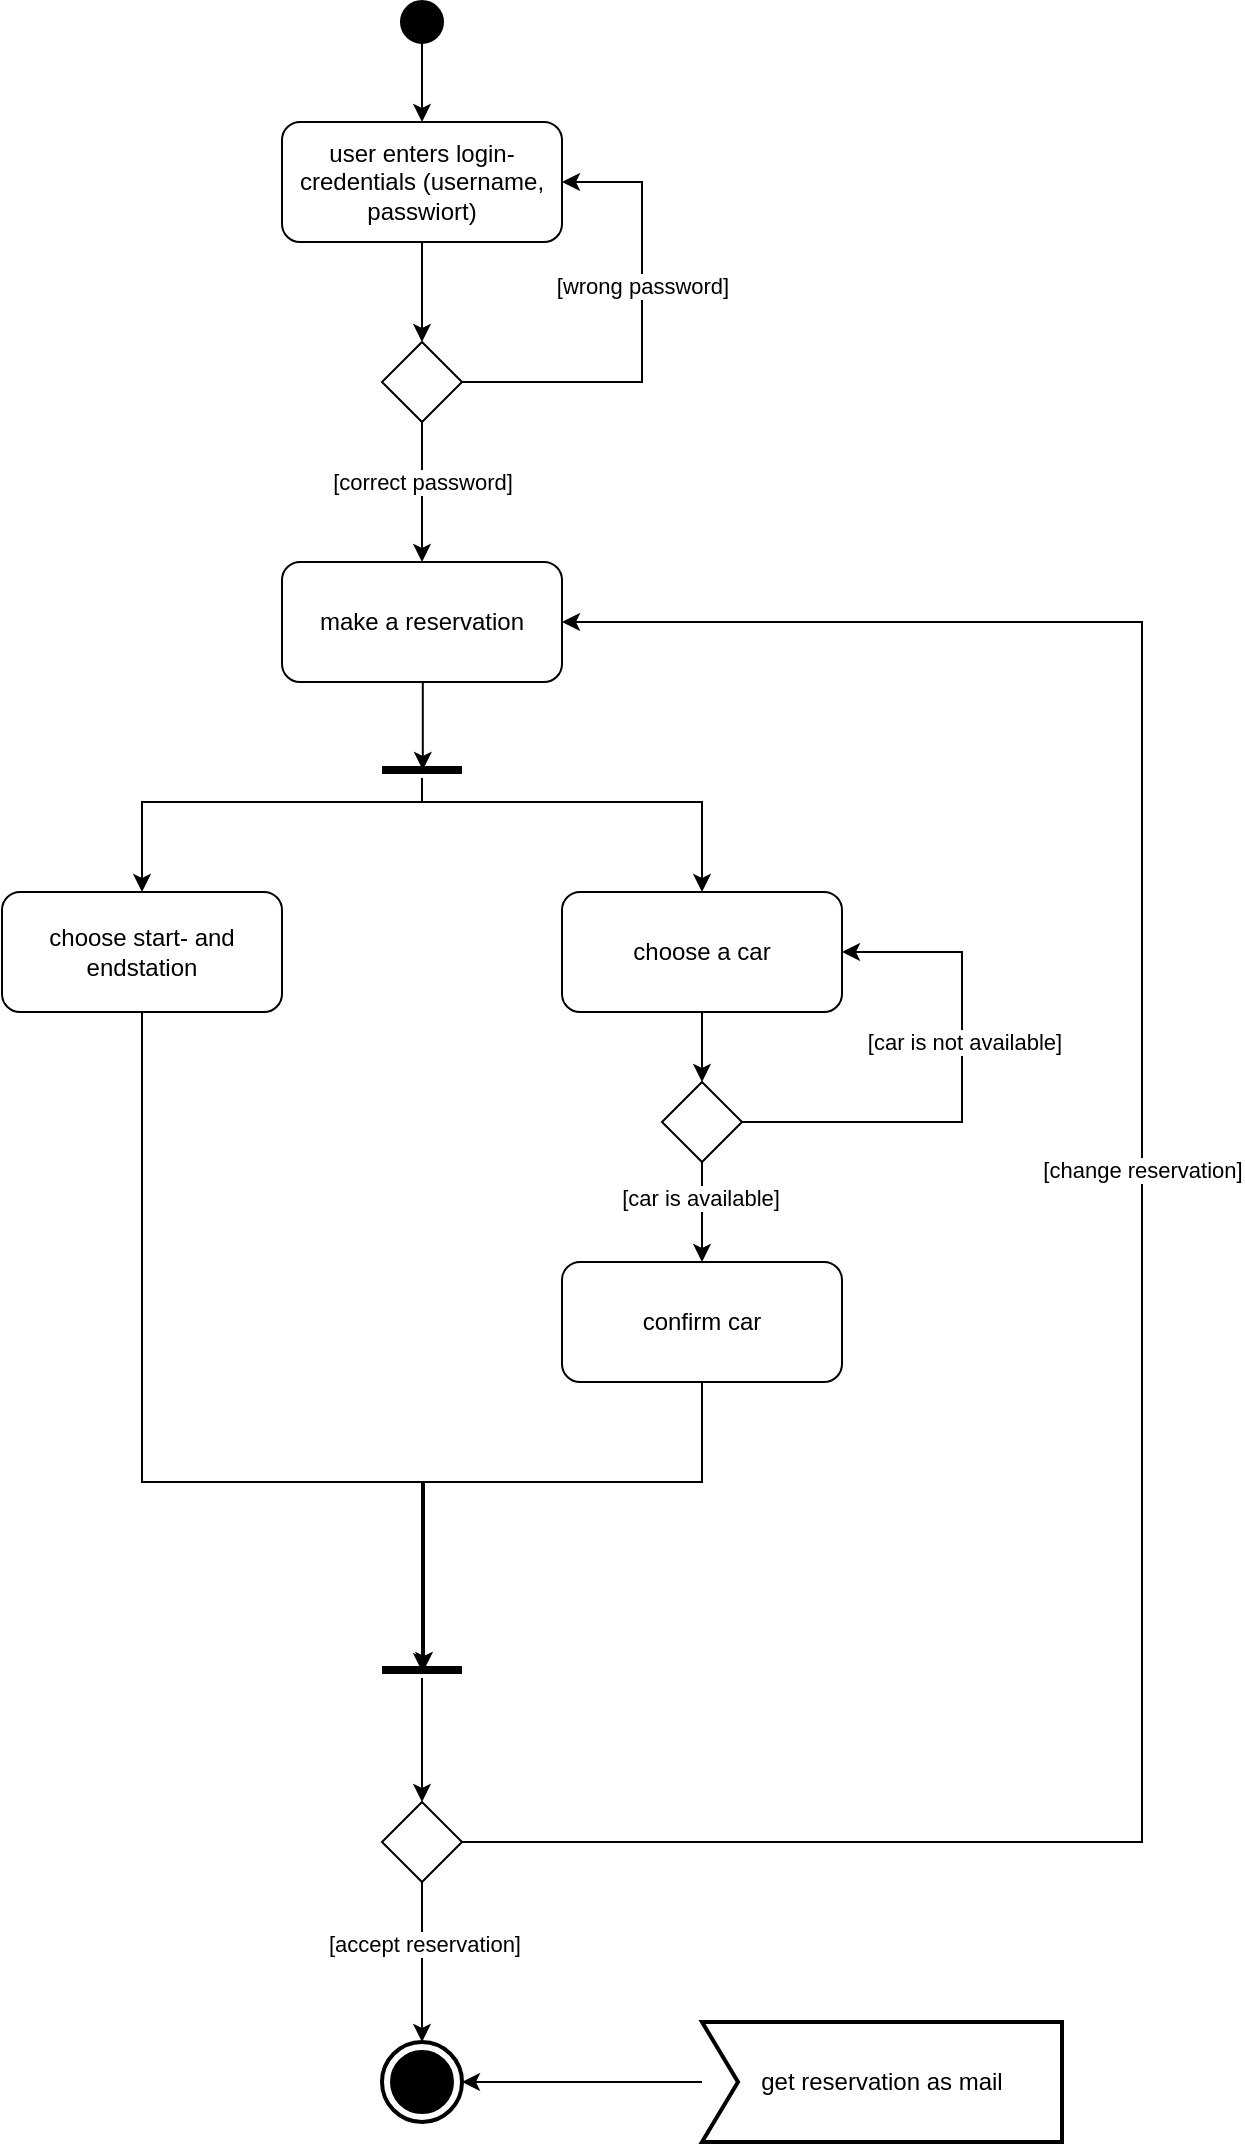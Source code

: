 <mxfile version="26.0.4">
  <diagram name="Seite-1" id="URy74hpe6URGbZmHZ8ae">
    <mxGraphModel dx="989" dy="589" grid="1" gridSize="10" guides="1" tooltips="1" connect="1" arrows="1" fold="1" page="1" pageScale="1" pageWidth="827" pageHeight="1169" math="0" shadow="0">
      <root>
        <mxCell id="0" />
        <mxCell id="1" parent="0" />
        <mxCell id="imZxB08q8311YTtFAsqf-4" style="edgeStyle=orthogonalEdgeStyle;rounded=0;orthogonalLoop=1;jettySize=auto;html=1;entryX=0.5;entryY=0;entryDx=0;entryDy=0;" edge="1" parent="1" source="imZxB08q8311YTtFAsqf-1" target="imZxB08q8311YTtFAsqf-2">
          <mxGeometry relative="1" as="geometry" />
        </mxCell>
        <mxCell id="imZxB08q8311YTtFAsqf-1" value="" style="shape=ellipse;html=1;fillColor=strokeColor;strokeWidth=2;verticalLabelPosition=bottom;verticalAlignment=top;perimeter=ellipsePerimeter;" vertex="1" parent="1">
          <mxGeometry x="230" y="140" width="20" height="20" as="geometry" />
        </mxCell>
        <mxCell id="imZxB08q8311YTtFAsqf-6" style="edgeStyle=orthogonalEdgeStyle;rounded=0;orthogonalLoop=1;jettySize=auto;html=1;entryX=0.5;entryY=0;entryDx=0;entryDy=0;" edge="1" parent="1" source="imZxB08q8311YTtFAsqf-2" target="imZxB08q8311YTtFAsqf-5">
          <mxGeometry relative="1" as="geometry" />
        </mxCell>
        <mxCell id="imZxB08q8311YTtFAsqf-2" value="user enters login-credentials (username, passwiort)" style="rounded=1;whiteSpace=wrap;html=1;" vertex="1" parent="1">
          <mxGeometry x="170" y="200" width="140" height="60" as="geometry" />
        </mxCell>
        <mxCell id="imZxB08q8311YTtFAsqf-10" style="edgeStyle=orthogonalEdgeStyle;rounded=0;orthogonalLoop=1;jettySize=auto;html=1;entryX=0.5;entryY=0;entryDx=0;entryDy=0;" edge="1" parent="1" source="imZxB08q8311YTtFAsqf-5" target="imZxB08q8311YTtFAsqf-9">
          <mxGeometry relative="1" as="geometry" />
        </mxCell>
        <mxCell id="imZxB08q8311YTtFAsqf-13" value="[correct password]" style="edgeLabel;html=1;align=center;verticalAlign=middle;resizable=0;points=[];" vertex="1" connectable="0" parent="imZxB08q8311YTtFAsqf-10">
          <mxGeometry x="-0.063" relative="1" as="geometry">
            <mxPoint y="-3" as="offset" />
          </mxGeometry>
        </mxCell>
        <mxCell id="imZxB08q8311YTtFAsqf-11" style="edgeStyle=orthogonalEdgeStyle;rounded=0;orthogonalLoop=1;jettySize=auto;html=1;entryX=1;entryY=0.5;entryDx=0;entryDy=0;" edge="1" parent="1" source="imZxB08q8311YTtFAsqf-5" target="imZxB08q8311YTtFAsqf-2">
          <mxGeometry relative="1" as="geometry">
            <Array as="points">
              <mxPoint x="350" y="330" />
              <mxPoint x="350" y="230" />
            </Array>
          </mxGeometry>
        </mxCell>
        <mxCell id="imZxB08q8311YTtFAsqf-12" value="[wrong password]" style="edgeLabel;html=1;align=center;verticalAlign=middle;resizable=0;points=[];" vertex="1" connectable="0" parent="imZxB08q8311YTtFAsqf-11">
          <mxGeometry x="0.2" relative="1" as="geometry">
            <mxPoint as="offset" />
          </mxGeometry>
        </mxCell>
        <mxCell id="imZxB08q8311YTtFAsqf-5" value="" style="rhombus;whiteSpace=wrap;html=1;" vertex="1" parent="1">
          <mxGeometry x="220" y="310" width="40" height="40" as="geometry" />
        </mxCell>
        <mxCell id="imZxB08q8311YTtFAsqf-15" style="edgeStyle=orthogonalEdgeStyle;rounded=0;orthogonalLoop=1;jettySize=auto;html=1;entryX=0.511;entryY=0.5;entryDx=0;entryDy=0;entryPerimeter=0;" edge="1" parent="1" target="imZxB08q8311YTtFAsqf-16">
          <mxGeometry relative="1" as="geometry">
            <mxPoint x="240" y="510" as="targetPoint" />
            <mxPoint x="240.4" y="460" as="sourcePoint" />
            <Array as="points">
              <mxPoint x="240" y="524" />
            </Array>
          </mxGeometry>
        </mxCell>
        <mxCell id="imZxB08q8311YTtFAsqf-9" value="make a reservation" style="rounded=1;whiteSpace=wrap;html=1;" vertex="1" parent="1">
          <mxGeometry x="170" y="420" width="140" height="60" as="geometry" />
        </mxCell>
        <mxCell id="imZxB08q8311YTtFAsqf-18" style="edgeStyle=orthogonalEdgeStyle;rounded=0;orthogonalLoop=1;jettySize=auto;html=1;entryX=0.5;entryY=0;entryDx=0;entryDy=0;" edge="1" parent="1" source="imZxB08q8311YTtFAsqf-16" target="imZxB08q8311YTtFAsqf-17">
          <mxGeometry relative="1" as="geometry">
            <Array as="points">
              <mxPoint x="240" y="540" />
              <mxPoint x="100" y="540" />
            </Array>
          </mxGeometry>
        </mxCell>
        <mxCell id="imZxB08q8311YTtFAsqf-20" style="edgeStyle=orthogonalEdgeStyle;rounded=0;orthogonalLoop=1;jettySize=auto;html=1;entryX=0.5;entryY=0;entryDx=0;entryDy=0;" edge="1" parent="1" source="imZxB08q8311YTtFAsqf-16" target="imZxB08q8311YTtFAsqf-19">
          <mxGeometry relative="1" as="geometry">
            <Array as="points">
              <mxPoint x="240" y="540" />
              <mxPoint x="380" y="540" />
            </Array>
          </mxGeometry>
        </mxCell>
        <mxCell id="imZxB08q8311YTtFAsqf-16" value="" style="line;strokeWidth=4;fillColor=none;align=left;verticalAlign=middle;spacingTop=-1;spacingLeft=3;spacingRight=3;rotatable=0;labelPosition=right;points=[];portConstraint=eastwest;strokeColor=inherit;" vertex="1" parent="1">
          <mxGeometry x="220" y="520" width="40" height="8" as="geometry" />
        </mxCell>
        <mxCell id="imZxB08q8311YTtFAsqf-17" value="choose start- and endstation" style="rounded=1;whiteSpace=wrap;html=1;" vertex="1" parent="1">
          <mxGeometry x="30" y="585" width="140" height="60" as="geometry" />
        </mxCell>
        <mxCell id="imZxB08q8311YTtFAsqf-25" style="edgeStyle=orthogonalEdgeStyle;rounded=0;orthogonalLoop=1;jettySize=auto;html=1;entryX=0.5;entryY=0;entryDx=0;entryDy=0;" edge="1" parent="1" source="imZxB08q8311YTtFAsqf-19" target="imZxB08q8311YTtFAsqf-24">
          <mxGeometry relative="1" as="geometry" />
        </mxCell>
        <mxCell id="imZxB08q8311YTtFAsqf-19" value="choose a car" style="rounded=1;whiteSpace=wrap;html=1;" vertex="1" parent="1">
          <mxGeometry x="310" y="585" width="140" height="60" as="geometry" />
        </mxCell>
        <mxCell id="imZxB08q8311YTtFAsqf-36" style="edgeStyle=orthogonalEdgeStyle;rounded=0;orthogonalLoop=1;jettySize=auto;html=1;entryX=0.5;entryY=0;entryDx=0;entryDy=0;" edge="1" parent="1" source="imZxB08q8311YTtFAsqf-21" target="imZxB08q8311YTtFAsqf-37">
          <mxGeometry relative="1" as="geometry">
            <mxPoint x="240" y="1050.0" as="targetPoint" />
            <Array as="points">
              <mxPoint x="240" y="990" />
              <mxPoint x="240" y="990" />
            </Array>
          </mxGeometry>
        </mxCell>
        <mxCell id="imZxB08q8311YTtFAsqf-21" value="" style="line;strokeWidth=4;fillColor=none;align=left;verticalAlign=middle;spacingTop=-1;spacingLeft=3;spacingRight=3;rotatable=0;labelPosition=right;points=[];portConstraint=eastwest;strokeColor=inherit;" vertex="1" parent="1">
          <mxGeometry x="220" y="970" width="40" height="8" as="geometry" />
        </mxCell>
        <mxCell id="imZxB08q8311YTtFAsqf-23" style="edgeStyle=orthogonalEdgeStyle;rounded=0;orthogonalLoop=1;jettySize=auto;html=1;entryX=0.525;entryY=0.5;entryDx=0;entryDy=0;entryPerimeter=0;" edge="1" parent="1" source="imZxB08q8311YTtFAsqf-17" target="imZxB08q8311YTtFAsqf-21">
          <mxGeometry relative="1" as="geometry">
            <Array as="points">
              <mxPoint x="100" y="880" />
              <mxPoint x="241" y="880" />
            </Array>
          </mxGeometry>
        </mxCell>
        <mxCell id="imZxB08q8311YTtFAsqf-30" style="edgeStyle=orthogonalEdgeStyle;rounded=0;orthogonalLoop=1;jettySize=auto;html=1;" edge="1" parent="1" source="imZxB08q8311YTtFAsqf-24" target="imZxB08q8311YTtFAsqf-28">
          <mxGeometry relative="1" as="geometry" />
        </mxCell>
        <mxCell id="imZxB08q8311YTtFAsqf-31" value="[car is available]" style="edgeLabel;html=1;align=center;verticalAlign=middle;resizable=0;points=[];" vertex="1" connectable="0" parent="imZxB08q8311YTtFAsqf-30">
          <mxGeometry x="-0.291" y="-1" relative="1" as="geometry">
            <mxPoint as="offset" />
          </mxGeometry>
        </mxCell>
        <mxCell id="imZxB08q8311YTtFAsqf-32" style="edgeStyle=orthogonalEdgeStyle;rounded=0;orthogonalLoop=1;jettySize=auto;html=1;entryX=1;entryY=0.5;entryDx=0;entryDy=0;" edge="1" parent="1" source="imZxB08q8311YTtFAsqf-24" target="imZxB08q8311YTtFAsqf-19">
          <mxGeometry relative="1" as="geometry">
            <Array as="points">
              <mxPoint x="510" y="700" />
              <mxPoint x="510" y="615" />
            </Array>
          </mxGeometry>
        </mxCell>
        <mxCell id="imZxB08q8311YTtFAsqf-33" value="[car is not available]" style="edgeLabel;html=1;align=center;verticalAlign=middle;resizable=0;points=[];" vertex="1" connectable="0" parent="imZxB08q8311YTtFAsqf-32">
          <mxGeometry x="0.153" y="-1" relative="1" as="geometry">
            <mxPoint y="-3" as="offset" />
          </mxGeometry>
        </mxCell>
        <mxCell id="imZxB08q8311YTtFAsqf-24" value="" style="rhombus;whiteSpace=wrap;html=1;" vertex="1" parent="1">
          <mxGeometry x="360" y="680" width="40" height="40" as="geometry" />
        </mxCell>
        <mxCell id="imZxB08q8311YTtFAsqf-28" value="confirm car" style="rounded=1;whiteSpace=wrap;html=1;" vertex="1" parent="1">
          <mxGeometry x="310" y="770" width="140" height="60" as="geometry" />
        </mxCell>
        <mxCell id="imZxB08q8311YTtFAsqf-29" style="edgeStyle=orthogonalEdgeStyle;rounded=0;orthogonalLoop=1;jettySize=auto;html=1;entryX=0.511;entryY=0.569;entryDx=0;entryDy=0;entryPerimeter=0;" edge="1" parent="1" source="imZxB08q8311YTtFAsqf-28" target="imZxB08q8311YTtFAsqf-21">
          <mxGeometry relative="1" as="geometry">
            <Array as="points">
              <mxPoint x="380" y="880" />
              <mxPoint x="240" y="880" />
              <mxPoint x="240" y="975" />
            </Array>
          </mxGeometry>
        </mxCell>
        <mxCell id="imZxB08q8311YTtFAsqf-38" style="edgeStyle=orthogonalEdgeStyle;rounded=0;orthogonalLoop=1;jettySize=auto;html=1;entryX=1;entryY=0.5;entryDx=0;entryDy=0;" edge="1" parent="1" source="imZxB08q8311YTtFAsqf-37" target="imZxB08q8311YTtFAsqf-9">
          <mxGeometry relative="1" as="geometry">
            <Array as="points">
              <mxPoint x="600" y="1060" />
              <mxPoint x="600" y="450" />
            </Array>
          </mxGeometry>
        </mxCell>
        <mxCell id="imZxB08q8311YTtFAsqf-39" value="[change reservation]" style="edgeLabel;html=1;align=center;verticalAlign=middle;resizable=0;points=[];" vertex="1" connectable="0" parent="imZxB08q8311YTtFAsqf-38">
          <mxGeometry x="0.09" relative="1" as="geometry">
            <mxPoint as="offset" />
          </mxGeometry>
        </mxCell>
        <mxCell id="imZxB08q8311YTtFAsqf-41" style="edgeStyle=orthogonalEdgeStyle;rounded=0;orthogonalLoop=1;jettySize=auto;html=1;entryX=0.5;entryY=0;entryDx=0;entryDy=0;entryPerimeter=0;" edge="1" parent="1" source="imZxB08q8311YTtFAsqf-37" target="imZxB08q8311YTtFAsqf-43">
          <mxGeometry relative="1" as="geometry">
            <mxPoint x="240" y="1140.0" as="targetPoint" />
          </mxGeometry>
        </mxCell>
        <mxCell id="imZxB08q8311YTtFAsqf-42" value="[accept reservation]" style="edgeLabel;html=1;align=center;verticalAlign=middle;resizable=0;points=[];" vertex="1" connectable="0" parent="imZxB08q8311YTtFAsqf-41">
          <mxGeometry x="-0.242" y="1" relative="1" as="geometry">
            <mxPoint as="offset" />
          </mxGeometry>
        </mxCell>
        <mxCell id="imZxB08q8311YTtFAsqf-37" value="" style="rhombus;whiteSpace=wrap;html=1;" vertex="1" parent="1">
          <mxGeometry x="220" y="1040" width="40" height="40" as="geometry" />
        </mxCell>
        <mxCell id="imZxB08q8311YTtFAsqf-43" value="" style="html=1;shape=mxgraph.sysml.actFinal;strokeWidth=2;verticalLabelPosition=bottom;verticalAlignment=top;" vertex="1" parent="1">
          <mxGeometry x="220" y="1160" width="40" height="40" as="geometry" />
        </mxCell>
        <mxCell id="imZxB08q8311YTtFAsqf-44" value="get reservation as mail" style="html=1;shape=mxgraph.sysml.accEvent;strokeWidth=2;whiteSpace=wrap;align=center;" vertex="1" parent="1">
          <mxGeometry x="380" y="1150" width="180" height="60" as="geometry" />
        </mxCell>
        <mxCell id="imZxB08q8311YTtFAsqf-45" style="edgeStyle=orthogonalEdgeStyle;rounded=0;orthogonalLoop=1;jettySize=auto;html=1;entryX=1;entryY=0.5;entryDx=0;entryDy=0;entryPerimeter=0;" edge="1" parent="1" source="imZxB08q8311YTtFAsqf-44" target="imZxB08q8311YTtFAsqf-43">
          <mxGeometry relative="1" as="geometry" />
        </mxCell>
      </root>
    </mxGraphModel>
  </diagram>
</mxfile>
